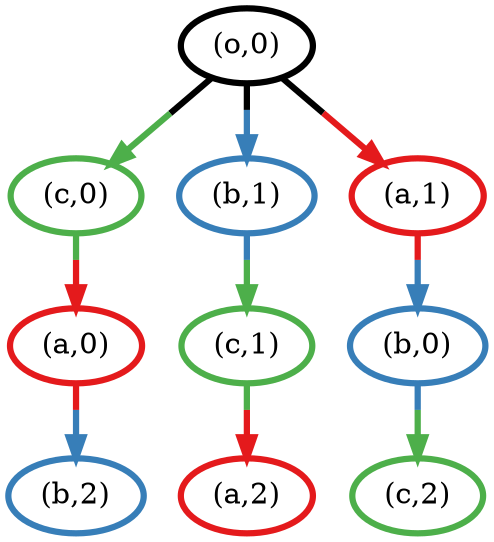 digraph G {
	9 [penwidth=3,colorscheme=set19,color=1420233968,label="(o,0)"]
	8 [penwidth=3,colorscheme=set19,color=1,label="(a,2)"]
	7 [penwidth=3,colorscheme=set19,color=3,label="(c,0)"]
	6 [penwidth=3,colorscheme=set19,color=3,label="(c,1)"]
	5 [penwidth=3,colorscheme=set19,color=2,label="(b,1)"]
	4 [penwidth=3,colorscheme=set19,color=3,label="(c,2)"]
	3 [penwidth=3,colorscheme=set19,color=2,label="(b,0)"]
	2 [penwidth=3,colorscheme=set19,color=1,label="(a,1)"]
	1 [penwidth=3,colorscheme=set19,color=2,label="(b,2)"]
	0 [penwidth=3,colorscheme=set19,color=1,label="(a,0)"]
	9 -> 7 [penwidth=3,colorscheme=set19,color="1420233968;0.5:3"]
	9 -> 5 [penwidth=3,colorscheme=set19,color="1420233968;0.5:2"]
	9 -> 2 [penwidth=3,colorscheme=set19,color="1420233968;0.5:1"]
	7 -> 0 [penwidth=3,colorscheme=set19,color="3;0.5:1"]
	6 -> 8 [penwidth=3,colorscheme=set19,color="3;0.5:1"]
	5 -> 6 [penwidth=3,colorscheme=set19,color="2;0.5:3"]
	3 -> 4 [penwidth=3,colorscheme=set19,color="2;0.5:3"]
	2 -> 3 [penwidth=3,colorscheme=set19,color="1;0.5:2"]
	0 -> 1 [penwidth=3,colorscheme=set19,color="1;0.5:2"]
}